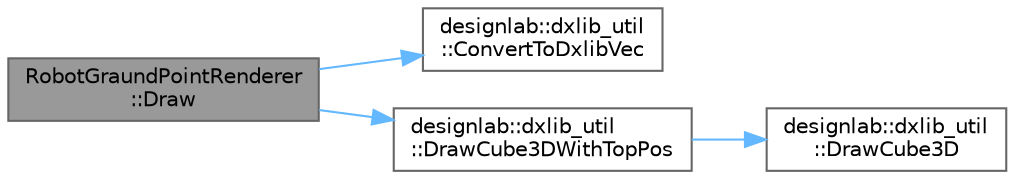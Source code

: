 digraph "RobotGraundPointRenderer::Draw"
{
 // LATEX_PDF_SIZE
  bgcolor="transparent";
  edge [fontname=Helvetica,fontsize=10,labelfontname=Helvetica,labelfontsize=10];
  node [fontname=Helvetica,fontsize=10,shape=box,height=0.2,width=0.4];
  rankdir="LR";
  Node1 [id="Node000001",label="RobotGraundPointRenderer\l::Draw",height=0.2,width=0.4,color="gray40", fillcolor="grey60", style="filled", fontcolor="black",tooltip=" "];
  Node1 -> Node2 [id="edge1_Node000001_Node000002",color="steelblue1",style="solid",tooltip=" "];
  Node2 [id="Node000002",label="designlab::dxlib_util\l::ConvertToDxlibVec",height=0.2,width=0.4,color="grey40", fillcolor="white", style="filled",URL="$namespacedesignlab_1_1dxlib__util.html#a6873d18685f86e3d6c7675898830c6f0",tooltip="Dxlibの座標を示すVECTORと，このプログラムで使用しているVectorを変換する．   ロボット座標系は右手座標系，Dxlibは左手座標系(工学は右手・ゲームライブラリは左手が多い気がする)なの..."];
  Node1 -> Node3 [id="edge2_Node000001_Node000003",color="steelblue1",style="solid",tooltip=" "];
  Node3 [id="Node000003",label="designlab::dxlib_util\l::DrawCube3DWithTopPos",height=0.2,width=0.4,color="grey40", fillcolor="white", style="filled",URL="$namespacedesignlab_1_1dxlib__util.html#a170cac2fc964414af49c550aee6583c8",tooltip="3D空間に立方体を描画する．立方体の上面の中心の座標から描画する．"];
  Node3 -> Node4 [id="edge3_Node000003_Node000004",color="steelblue1",style="solid",tooltip=" "];
  Node4 [id="Node000004",label="designlab::dxlib_util\l::DrawCube3D",height=0.2,width=0.4,color="grey40", fillcolor="white", style="filled",URL="$namespacedesignlab_1_1dxlib__util.html#aec08fe28b57053d60e3085bd20ce8b25",tooltip="3D空間に立方体を描画する．"];
}
